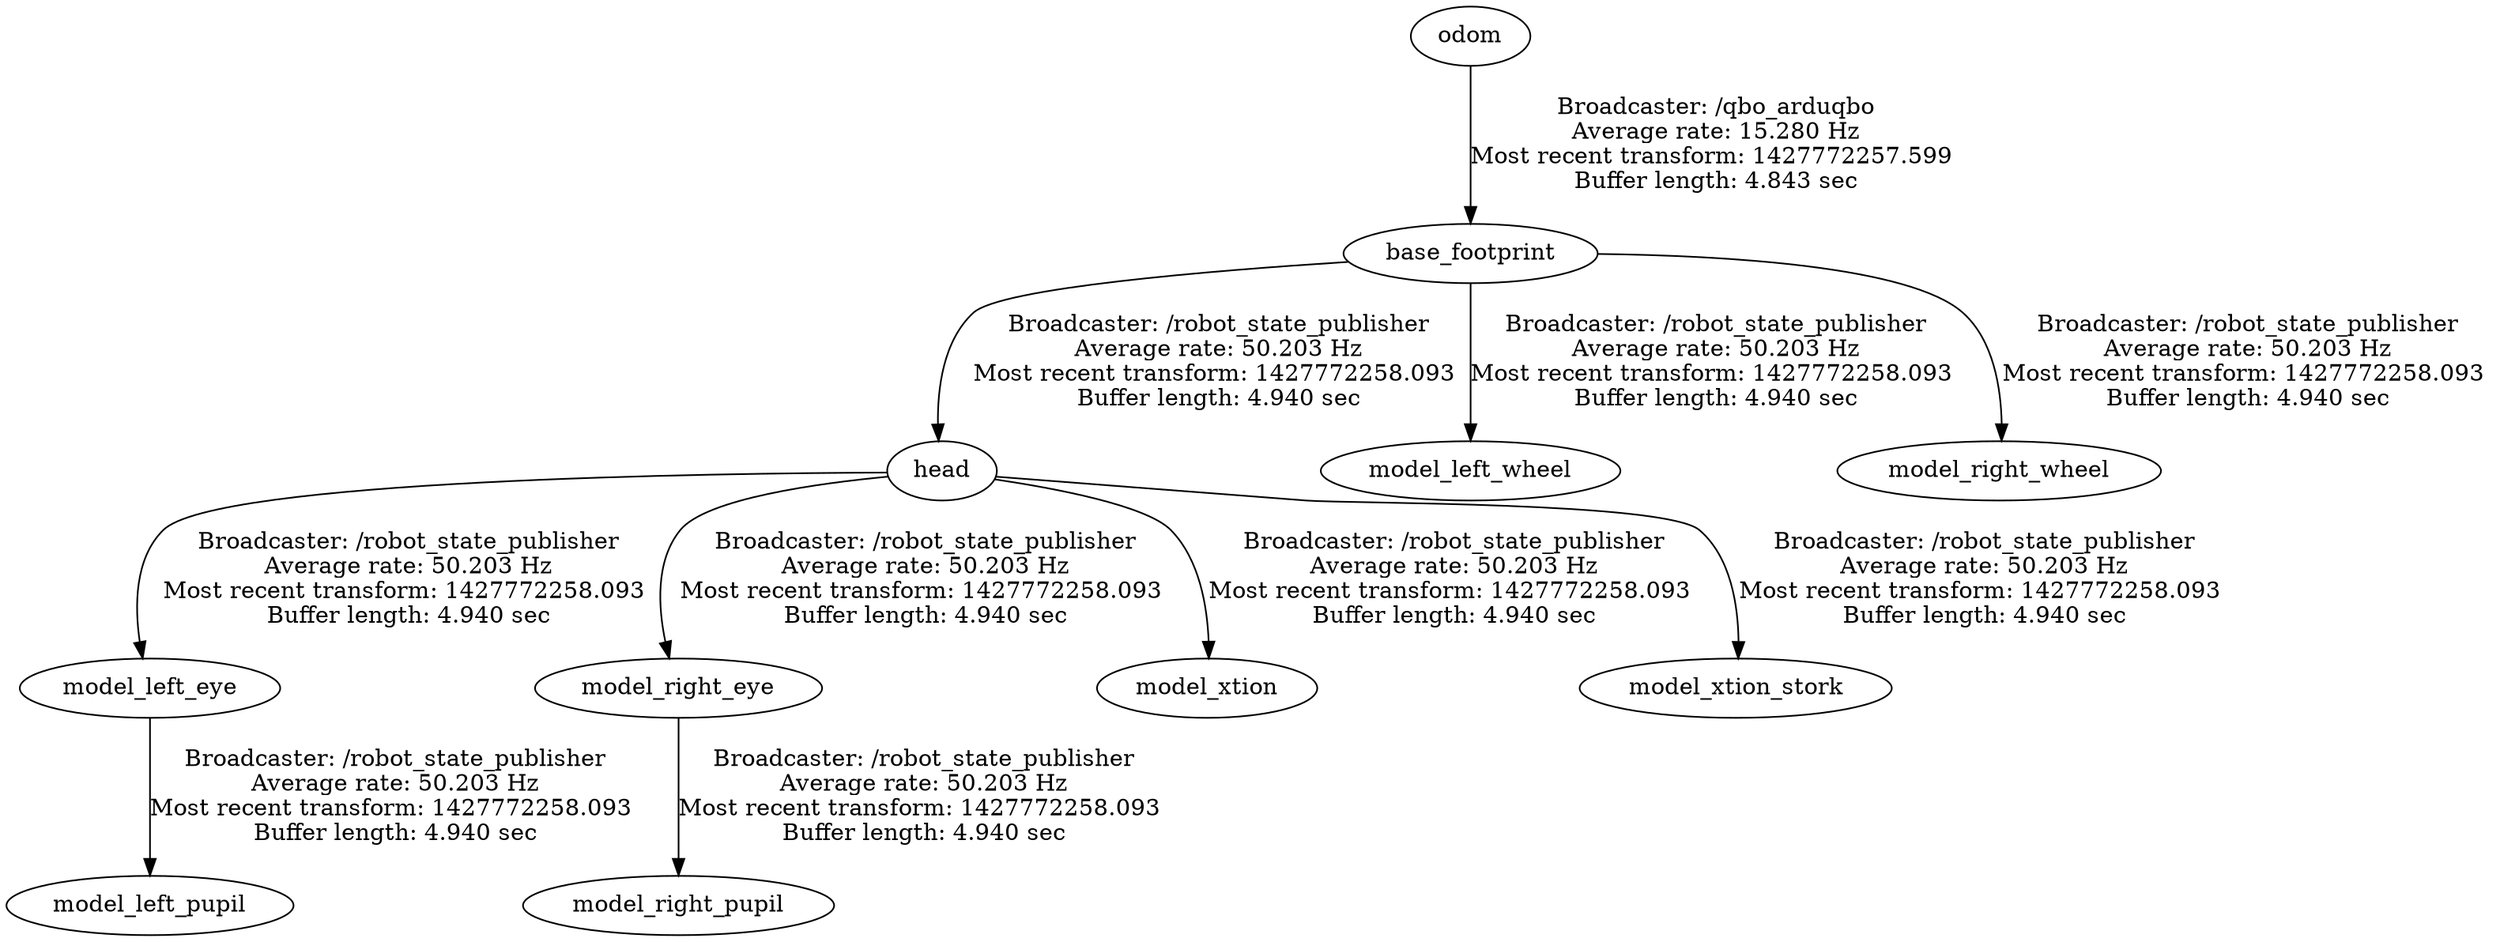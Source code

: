 digraph G {
"base_footprint" -> "head"[label="Broadcaster: /robot_state_publisher\nAverage rate: 50.203 Hz\nMost recent transform: 1427772258.093 \nBuffer length: 4.940 sec\n"];
"odom" -> "base_footprint"[label="Broadcaster: /qbo_arduqbo\nAverage rate: 15.280 Hz\nMost recent transform: 1427772257.599 \nBuffer length: 4.843 sec\n"];
"head" -> "model_left_eye"[label="Broadcaster: /robot_state_publisher\nAverage rate: 50.203 Hz\nMost recent transform: 1427772258.093 \nBuffer length: 4.940 sec\n"];
"base_footprint" -> "model_left_wheel"[label="Broadcaster: /robot_state_publisher\nAverage rate: 50.203 Hz\nMost recent transform: 1427772258.093 \nBuffer length: 4.940 sec\n"];
"head" -> "model_right_eye"[label="Broadcaster: /robot_state_publisher\nAverage rate: 50.203 Hz\nMost recent transform: 1427772258.093 \nBuffer length: 4.940 sec\n"];
"base_footprint" -> "model_right_wheel"[label="Broadcaster: /robot_state_publisher\nAverage rate: 50.203 Hz\nMost recent transform: 1427772258.093 \nBuffer length: 4.940 sec\n"];
"head" -> "model_xtion"[label="Broadcaster: /robot_state_publisher\nAverage rate: 50.203 Hz\nMost recent transform: 1427772258.093 \nBuffer length: 4.940 sec\n"];
"head" -> "model_xtion_stork"[label="Broadcaster: /robot_state_publisher\nAverage rate: 50.203 Hz\nMost recent transform: 1427772258.093 \nBuffer length: 4.940 sec\n"];
"model_left_eye" -> "model_left_pupil"[label="Broadcaster: /robot_state_publisher\nAverage rate: 50.203 Hz\nMost recent transform: 1427772258.093 \nBuffer length: 4.940 sec\n"];
"model_right_eye" -> "model_right_pupil"[label="Broadcaster: /robot_state_publisher\nAverage rate: 50.203 Hz\nMost recent transform: 1427772258.093 \nBuffer length: 4.940 sec\n"];
}